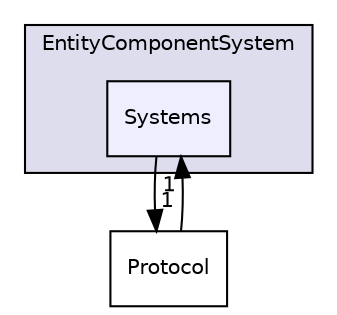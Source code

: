 digraph "Flakkari/Engine/EntityComponentSystem/Systems" {
  compound=true
  node [ fontsize="10", fontname="Helvetica"];
  edge [ labelfontsize="10", labelfontname="Helvetica"];
  subgraph clusterdir_a60a0a50912261337a6df9770eafa8d1 {
    graph [ bgcolor="#ddddee", pencolor="black", label="EntityComponentSystem" fontname="Helvetica", fontsize="10", URL="dir_a60a0a50912261337a6df9770eafa8d1.html"]
  dir_cc6d98a17b49648a94b8f9291bc1f318 [shape=box, label="Systems", style="filled", fillcolor="#eeeeff", pencolor="black", URL="dir_cc6d98a17b49648a94b8f9291bc1f318.html"];
  }
  dir_c5bb1fc07982e0126fd8087c13a737b0 [shape=box label="Protocol" URL="dir_c5bb1fc07982e0126fd8087c13a737b0.html"];
  dir_c5bb1fc07982e0126fd8087c13a737b0->dir_cc6d98a17b49648a94b8f9291bc1f318 [headlabel="1", labeldistance=1.5 headhref="dir_000012_000008.html"];
  dir_cc6d98a17b49648a94b8f9291bc1f318->dir_c5bb1fc07982e0126fd8087c13a737b0 [headlabel="1", labeldistance=1.5 headhref="dir_000008_000012.html"];
}
